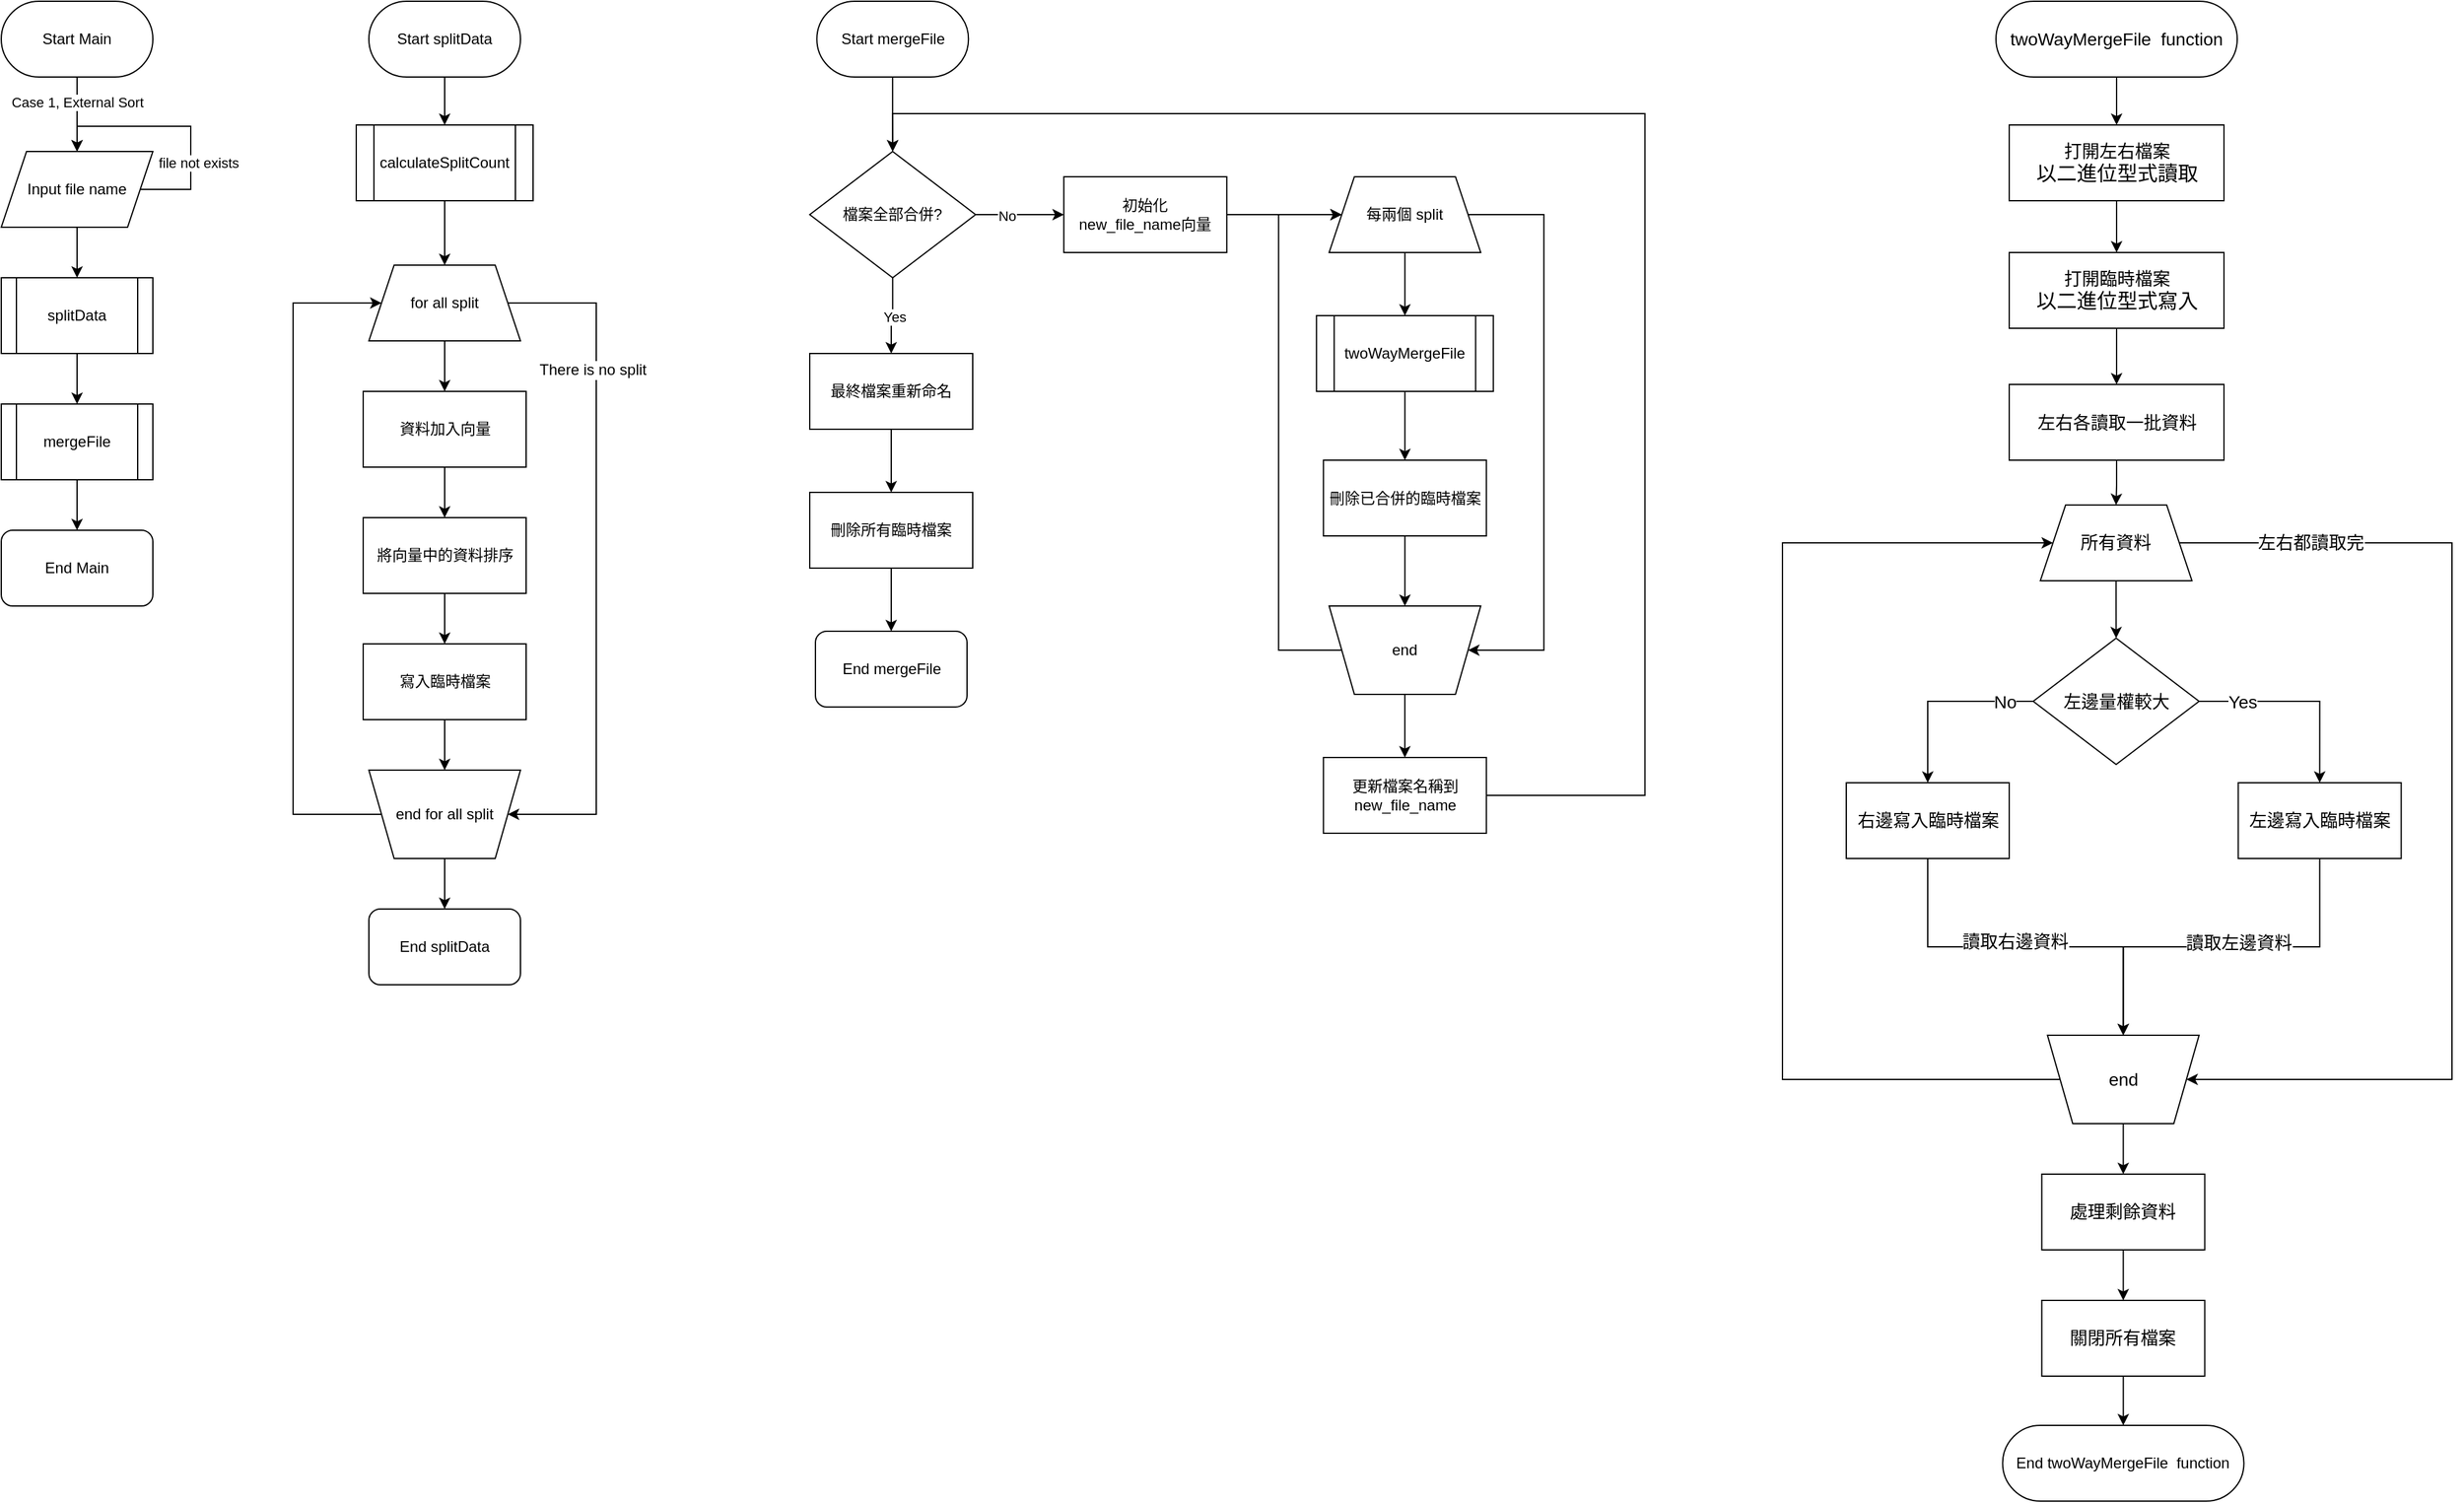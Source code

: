 <mxfile version="24.4.13" type="device">
  <diagram name="第 1 页" id="426w8ndumdTjLOu1qbh_">
    <mxGraphModel dx="2752" dy="1177" grid="1" gridSize="10" guides="1" tooltips="1" connect="1" arrows="1" fold="1" page="1" pageScale="1" pageWidth="827" pageHeight="1169" math="0" shadow="0">
      <root>
        <mxCell id="0" />
        <mxCell id="1" parent="0" />
        <mxCell id="klxmzzw3CdP3YXhZk6Qu-1" style="edgeStyle=orthogonalEdgeStyle;rounded=0;orthogonalLoop=1;jettySize=auto;html=1;entryX=0.5;entryY=0;entryDx=0;entryDy=0;" parent="1" source="klxmzzw3CdP3YXhZk6Qu-2" target="klxmzzw3CdP3YXhZk6Qu-7" edge="1">
          <mxGeometry relative="1" as="geometry" />
        </mxCell>
        <mxCell id="klxmzzw3CdP3YXhZk6Qu-2" value="Start Main" style="rounded=1;whiteSpace=wrap;html=1;arcSize=50;" parent="1" vertex="1">
          <mxGeometry x="100" y="41" width="120" height="60" as="geometry" />
        </mxCell>
        <mxCell id="klxmzzw3CdP3YXhZk6Qu-38" value="" style="edgeStyle=orthogonalEdgeStyle;rounded=0;orthogonalLoop=1;jettySize=auto;html=1;" parent="1" source="klxmzzw3CdP3YXhZk6Qu-7" target="klxmzzw3CdP3YXhZk6Qu-10" edge="1">
          <mxGeometry relative="1" as="geometry" />
        </mxCell>
        <mxCell id="klxmzzw3CdP3YXhZk6Qu-7" value="Input file name" style="shape=parallelogram;perimeter=parallelogramPerimeter;whiteSpace=wrap;html=1;fixedSize=1;" parent="1" vertex="1">
          <mxGeometry x="100" y="160" width="120" height="60" as="geometry" />
        </mxCell>
        <mxCell id="klxmzzw3CdP3YXhZk6Qu-25" value="" style="edgeStyle=orthogonalEdgeStyle;rounded=0;orthogonalLoop=1;jettySize=auto;html=1;" parent="1" source="klxmzzw3CdP3YXhZk6Qu-10" target="klxmzzw3CdP3YXhZk6Qu-24" edge="1">
          <mxGeometry relative="1" as="geometry" />
        </mxCell>
        <mxCell id="klxmzzw3CdP3YXhZk6Qu-10" value="splitData" style="shape=process;whiteSpace=wrap;html=1;backgroundOutline=1;" parent="1" vertex="1">
          <mxGeometry x="100" y="260" width="120" height="60" as="geometry" />
        </mxCell>
        <mxCell id="klxmzzw3CdP3YXhZk6Qu-12" value="End Main" style="rounded=1;whiteSpace=wrap;html=1;" parent="1" vertex="1">
          <mxGeometry x="100" y="460" width="120" height="60" as="geometry" />
        </mxCell>
        <mxCell id="klxmzzw3CdP3YXhZk6Qu-14" value="Start splitData" style="rounded=1;whiteSpace=wrap;html=1;arcSize=50;" parent="1" vertex="1">
          <mxGeometry x="391" y="41" width="120" height="60" as="geometry" />
        </mxCell>
        <mxCell id="klxmzzw3CdP3YXhZk6Qu-44" value="" style="edgeStyle=orthogonalEdgeStyle;rounded=0;orthogonalLoop=1;jettySize=auto;html=1;" parent="1" source="klxmzzw3CdP3YXhZk6Qu-16" target="klxmzzw3CdP3YXhZk6Qu-42" edge="1">
          <mxGeometry relative="1" as="geometry" />
        </mxCell>
        <mxCell id="klxmzzw3CdP3YXhZk6Qu-16" value="calculateSplitCount" style="shape=process;whiteSpace=wrap;html=1;backgroundOutline=1;" parent="1" vertex="1">
          <mxGeometry x="381" y="139" width="140" height="60" as="geometry" />
        </mxCell>
        <mxCell id="klxmzzw3CdP3YXhZk6Qu-17" value="End splitData" style="rounded=1;whiteSpace=wrap;html=1;" parent="1" vertex="1">
          <mxGeometry x="391" y="760" width="120" height="60" as="geometry" />
        </mxCell>
        <mxCell id="klxmzzw3CdP3YXhZk6Qu-18" value="" style="edgeStyle=orthogonalEdgeStyle;rounded=0;orthogonalLoop=1;jettySize=auto;html=1;exitX=0.5;exitY=1;exitDx=0;exitDy=0;" parent="1" source="klxmzzw3CdP3YXhZk6Qu-14" target="klxmzzw3CdP3YXhZk6Qu-16" edge="1">
          <mxGeometry relative="1" as="geometry">
            <mxPoint x="451" y="200" as="sourcePoint" />
          </mxGeometry>
        </mxCell>
        <mxCell id="klxmzzw3CdP3YXhZk6Qu-20" value="Case 1, External Sort" style="edgeLabel;html=1;align=center;verticalAlign=middle;resizable=0;points=[];" parent="1" vertex="1" connectable="0">
          <mxGeometry x="160" y="121" as="geometry" />
        </mxCell>
        <mxCell id="klxmzzw3CdP3YXhZk6Qu-21" style="edgeStyle=orthogonalEdgeStyle;rounded=0;orthogonalLoop=1;jettySize=auto;html=1;exitX=1;exitY=0.5;exitDx=0;exitDy=0;entryX=0.5;entryY=0;entryDx=0;entryDy=0;" parent="1" source="klxmzzw3CdP3YXhZk6Qu-7" target="klxmzzw3CdP3YXhZk6Qu-7" edge="1">
          <mxGeometry relative="1" as="geometry">
            <Array as="points">
              <mxPoint x="250" y="190" />
              <mxPoint x="250" y="140" />
              <mxPoint x="160" y="140" />
            </Array>
          </mxGeometry>
        </mxCell>
        <mxCell id="klxmzzw3CdP3YXhZk6Qu-22" value="file not exists" style="edgeLabel;html=1;align=center;verticalAlign=middle;resizable=0;points=[];" parent="1" vertex="1" connectable="0">
          <mxGeometry x="256" y="169" as="geometry" />
        </mxCell>
        <mxCell id="klxmzzw3CdP3YXhZk6Qu-26" value="" style="edgeStyle=orthogonalEdgeStyle;rounded=0;orthogonalLoop=1;jettySize=auto;html=1;" parent="1" source="klxmzzw3CdP3YXhZk6Qu-24" target="klxmzzw3CdP3YXhZk6Qu-12" edge="1">
          <mxGeometry relative="1" as="geometry" />
        </mxCell>
        <mxCell id="klxmzzw3CdP3YXhZk6Qu-24" value="mergeFile" style="shape=process;whiteSpace=wrap;html=1;backgroundOutline=1;" parent="1" vertex="1">
          <mxGeometry x="100" y="360" width="120" height="60" as="geometry" />
        </mxCell>
        <mxCell id="iQ1gvFv_g4WLFv94coC0-54" value="" style="edgeStyle=orthogonalEdgeStyle;rounded=0;orthogonalLoop=1;jettySize=auto;html=1;" parent="1" source="klxmzzw3CdP3YXhZk6Qu-31" target="iQ1gvFv_g4WLFv94coC0-22" edge="1">
          <mxGeometry relative="1" as="geometry" />
        </mxCell>
        <mxCell id="klxmzzw3CdP3YXhZk6Qu-31" value="Start mergeFile" style="rounded=1;whiteSpace=wrap;html=1;arcSize=50;" parent="1" vertex="1">
          <mxGeometry x="745.64" y="41" width="120" height="60" as="geometry" />
        </mxCell>
        <mxCell id="klxmzzw3CdP3YXhZk6Qu-34" value="End mergeFile" style="rounded=1;whiteSpace=wrap;html=1;" parent="1" vertex="1">
          <mxGeometry x="744.5" y="540" width="120" height="60" as="geometry" />
        </mxCell>
        <mxCell id="klxmzzw3CdP3YXhZk6Qu-47" style="edgeStyle=orthogonalEdgeStyle;rounded=0;orthogonalLoop=1;jettySize=auto;html=1;exitX=1;exitY=0.5;exitDx=0;exitDy=0;entryX=1;entryY=0.5;entryDx=0;entryDy=0;" parent="1" source="klxmzzw3CdP3YXhZk6Qu-42" target="klxmzzw3CdP3YXhZk6Qu-43" edge="1">
          <mxGeometry relative="1" as="geometry">
            <Array as="points">
              <mxPoint x="571" y="280" />
              <mxPoint x="571" y="685" />
            </Array>
          </mxGeometry>
        </mxCell>
        <mxCell id="klxmzzw3CdP3YXhZk6Qu-48" value="&lt;span style=&quot;font-size: 12px;&quot;&gt;There is no split&lt;/span&gt;" style="edgeLabel;html=1;align=center;verticalAlign=middle;resizable=0;points=[];" parent="klxmzzw3CdP3YXhZk6Qu-47" vertex="1" connectable="0">
          <mxGeometry x="-0.373" y="-3" relative="1" as="geometry">
            <mxPoint y="-48" as="offset" />
          </mxGeometry>
        </mxCell>
        <mxCell id="klxmzzw3CdP3YXhZk6Qu-51" value="" style="edgeStyle=orthogonalEdgeStyle;rounded=0;orthogonalLoop=1;jettySize=auto;html=1;" parent="1" source="klxmzzw3CdP3YXhZk6Qu-42" target="klxmzzw3CdP3YXhZk6Qu-50" edge="1">
          <mxGeometry relative="1" as="geometry" />
        </mxCell>
        <mxCell id="klxmzzw3CdP3YXhZk6Qu-42" value="for all split" style="shape=trapezoid;perimeter=trapezoidPerimeter;whiteSpace=wrap;html=1;fixedSize=1;" parent="1" vertex="1">
          <mxGeometry x="391.0" y="250" width="120" height="60" as="geometry" />
        </mxCell>
        <mxCell id="klxmzzw3CdP3YXhZk6Qu-46" value="" style="edgeStyle=orthogonalEdgeStyle;rounded=0;orthogonalLoop=1;jettySize=auto;html=1;" parent="1" source="klxmzzw3CdP3YXhZk6Qu-43" target="klxmzzw3CdP3YXhZk6Qu-17" edge="1">
          <mxGeometry relative="1" as="geometry" />
        </mxCell>
        <mxCell id="klxmzzw3CdP3YXhZk6Qu-49" style="edgeStyle=orthogonalEdgeStyle;rounded=0;orthogonalLoop=1;jettySize=auto;html=1;exitX=0;exitY=0.5;exitDx=0;exitDy=0;entryX=0;entryY=0.5;entryDx=0;entryDy=0;" parent="1" source="klxmzzw3CdP3YXhZk6Qu-43" target="klxmzzw3CdP3YXhZk6Qu-42" edge="1">
          <mxGeometry relative="1" as="geometry">
            <Array as="points">
              <mxPoint x="331" y="685" />
              <mxPoint x="331" y="280" />
            </Array>
          </mxGeometry>
        </mxCell>
        <mxCell id="klxmzzw3CdP3YXhZk6Qu-43" value="end for all split" style="shape=trapezoid;perimeter=trapezoidPerimeter;whiteSpace=wrap;fixedSize=1;rotation=0;verticalAlign=middle;horizontal=1;html=1;flipV=1;" parent="1" vertex="1">
          <mxGeometry x="391.0" y="650" width="120" height="70" as="geometry" />
        </mxCell>
        <mxCell id="klxmzzw3CdP3YXhZk6Qu-53" value="" style="edgeStyle=orthogonalEdgeStyle;rounded=0;orthogonalLoop=1;jettySize=auto;html=1;" parent="1" source="klxmzzw3CdP3YXhZk6Qu-50" target="klxmzzw3CdP3YXhZk6Qu-52" edge="1">
          <mxGeometry relative="1" as="geometry" />
        </mxCell>
        <mxCell id="klxmzzw3CdP3YXhZk6Qu-50" value="資料加入向量" style="rounded=0;whiteSpace=wrap;html=1;" parent="1" vertex="1">
          <mxGeometry x="386.5" y="350" width="129" height="60" as="geometry" />
        </mxCell>
        <mxCell id="klxmzzw3CdP3YXhZk6Qu-56" value="" style="edgeStyle=orthogonalEdgeStyle;rounded=0;orthogonalLoop=1;jettySize=auto;html=1;" parent="1" source="klxmzzw3CdP3YXhZk6Qu-52" target="klxmzzw3CdP3YXhZk6Qu-55" edge="1">
          <mxGeometry relative="1" as="geometry" />
        </mxCell>
        <mxCell id="klxmzzw3CdP3YXhZk6Qu-52" value="將向量中的資料排序" style="rounded=0;whiteSpace=wrap;html=1;" parent="1" vertex="1">
          <mxGeometry x="386.5" y="450" width="129" height="60" as="geometry" />
        </mxCell>
        <mxCell id="klxmzzw3CdP3YXhZk6Qu-57" value="" style="edgeStyle=orthogonalEdgeStyle;rounded=0;orthogonalLoop=1;jettySize=auto;html=1;" parent="1" source="klxmzzw3CdP3YXhZk6Qu-55" target="klxmzzw3CdP3YXhZk6Qu-43" edge="1">
          <mxGeometry relative="1" as="geometry" />
        </mxCell>
        <mxCell id="klxmzzw3CdP3YXhZk6Qu-55" value="寫入臨時檔案" style="rounded=0;whiteSpace=wrap;html=1;" parent="1" vertex="1">
          <mxGeometry x="386.5" y="550" width="129" height="60" as="geometry" />
        </mxCell>
        <mxCell id="iQ1gvFv_g4WLFv94coC0-34" value="" style="edgeStyle=orthogonalEdgeStyle;rounded=0;orthogonalLoop=1;jettySize=auto;html=1;" parent="1" source="iQ1gvFv_g4WLFv94coC0-22" target="iQ1gvFv_g4WLFv94coC0-33" edge="1">
          <mxGeometry relative="1" as="geometry" />
        </mxCell>
        <mxCell id="iQ1gvFv_g4WLFv94coC0-38" value="No" style="edgeLabel;html=1;align=center;verticalAlign=middle;resizable=0;points=[];" parent="iQ1gvFv_g4WLFv94coC0-34" vertex="1" connectable="0">
          <mxGeometry x="-0.318" y="-2" relative="1" as="geometry">
            <mxPoint y="-1" as="offset" />
          </mxGeometry>
        </mxCell>
        <mxCell id="iQ1gvFv_g4WLFv94coC0-40" value="" style="edgeStyle=orthogonalEdgeStyle;rounded=0;orthogonalLoop=1;jettySize=auto;html=1;" parent="1" source="iQ1gvFv_g4WLFv94coC0-22" target="iQ1gvFv_g4WLFv94coC0-39" edge="1">
          <mxGeometry relative="1" as="geometry" />
        </mxCell>
        <mxCell id="iQ1gvFv_g4WLFv94coC0-41" value="Yes" style="edgeLabel;html=1;align=center;verticalAlign=middle;resizable=0;points=[];" parent="iQ1gvFv_g4WLFv94coC0-40" vertex="1" connectable="0">
          <mxGeometry x="-0.017" y="1" relative="1" as="geometry">
            <mxPoint x="1" as="offset" />
          </mxGeometry>
        </mxCell>
        <mxCell id="iQ1gvFv_g4WLFv94coC0-22" value="檔案全部合併?" style="rhombus;whiteSpace=wrap;html=1;" parent="1" vertex="1">
          <mxGeometry x="740" y="160" width="131.28" height="100" as="geometry" />
        </mxCell>
        <mxCell id="iQ1gvFv_g4WLFv94coC0-37" value="" style="edgeStyle=orthogonalEdgeStyle;rounded=0;orthogonalLoop=1;jettySize=auto;html=1;" parent="1" source="iQ1gvFv_g4WLFv94coC0-28" target="iQ1gvFv_g4WLFv94coC0-36" edge="1">
          <mxGeometry relative="1" as="geometry" />
        </mxCell>
        <mxCell id="iQ1gvFv_g4WLFv94coC0-28" value="twoWayMergeFile" style="shape=process;whiteSpace=wrap;html=1;backgroundOutline=1;" parent="1" vertex="1">
          <mxGeometry x="1141.14" y="290" width="140" height="60" as="geometry" />
        </mxCell>
        <mxCell id="iQ1gvFv_g4WLFv94coC0-31" value="" style="edgeStyle=orthogonalEdgeStyle;rounded=0;orthogonalLoop=1;jettySize=auto;html=1;" parent="1" source="iQ1gvFv_g4WLFv94coC0-29" target="iQ1gvFv_g4WLFv94coC0-28" edge="1">
          <mxGeometry relative="1" as="geometry" />
        </mxCell>
        <mxCell id="iQ1gvFv_g4WLFv94coC0-49" style="edgeStyle=orthogonalEdgeStyle;rounded=0;orthogonalLoop=1;jettySize=auto;html=1;exitX=1;exitY=0.5;exitDx=0;exitDy=0;entryX=1;entryY=0.5;entryDx=0;entryDy=0;" parent="1" source="iQ1gvFv_g4WLFv94coC0-29" target="iQ1gvFv_g4WLFv94coC0-43" edge="1">
          <mxGeometry relative="1" as="geometry">
            <Array as="points">
              <mxPoint x="1321.14" y="210" />
              <mxPoint x="1321.14" y="555" />
            </Array>
          </mxGeometry>
        </mxCell>
        <mxCell id="iQ1gvFv_g4WLFv94coC0-29" value="每兩個 split" style="shape=trapezoid;perimeter=trapezoidPerimeter;whiteSpace=wrap;html=1;fixedSize=1;" parent="1" vertex="1">
          <mxGeometry x="1151.14" y="180" width="120" height="60" as="geometry" />
        </mxCell>
        <mxCell id="iQ1gvFv_g4WLFv94coC0-35" value="" style="edgeStyle=orthogonalEdgeStyle;rounded=0;orthogonalLoop=1;jettySize=auto;html=1;" parent="1" source="iQ1gvFv_g4WLFv94coC0-33" target="iQ1gvFv_g4WLFv94coC0-29" edge="1">
          <mxGeometry relative="1" as="geometry" />
        </mxCell>
        <mxCell id="iQ1gvFv_g4WLFv94coC0-33" value="初始化&lt;div&gt;&lt;span style=&quot;background-color: initial;&quot;&gt;new_file_name向量&lt;/span&gt;&lt;/div&gt;" style="rounded=0;whiteSpace=wrap;html=1;" parent="1" vertex="1">
          <mxGeometry x="941.14" y="180" width="129" height="60" as="geometry" />
        </mxCell>
        <mxCell id="iQ1gvFv_g4WLFv94coC0-44" value="" style="edgeStyle=orthogonalEdgeStyle;rounded=0;orthogonalLoop=1;jettySize=auto;html=1;" parent="1" source="iQ1gvFv_g4WLFv94coC0-36" target="iQ1gvFv_g4WLFv94coC0-43" edge="1">
          <mxGeometry relative="1" as="geometry" />
        </mxCell>
        <mxCell id="iQ1gvFv_g4WLFv94coC0-36" value="刪除已合併的臨時檔案" style="rounded=0;whiteSpace=wrap;html=1;" parent="1" vertex="1">
          <mxGeometry x="1146.64" y="404.5" width="129" height="60" as="geometry" />
        </mxCell>
        <mxCell id="iQ1gvFv_g4WLFv94coC0-57" value="" style="edgeStyle=orthogonalEdgeStyle;rounded=0;orthogonalLoop=1;jettySize=auto;html=1;" parent="1" source="iQ1gvFv_g4WLFv94coC0-39" target="iQ1gvFv_g4WLFv94coC0-56" edge="1">
          <mxGeometry relative="1" as="geometry" />
        </mxCell>
        <mxCell id="iQ1gvFv_g4WLFv94coC0-39" value="最終檔案重新命名" style="rounded=0;whiteSpace=wrap;html=1;" parent="1" vertex="1">
          <mxGeometry x="740" y="320" width="129" height="60" as="geometry" />
        </mxCell>
        <mxCell id="iQ1gvFv_g4WLFv94coC0-48" style="edgeStyle=orthogonalEdgeStyle;rounded=0;orthogonalLoop=1;jettySize=auto;html=1;exitX=0;exitY=0.5;exitDx=0;exitDy=0;entryX=0;entryY=0.5;entryDx=0;entryDy=0;" parent="1" source="iQ1gvFv_g4WLFv94coC0-43" target="iQ1gvFv_g4WLFv94coC0-29" edge="1">
          <mxGeometry relative="1" as="geometry">
            <Array as="points">
              <mxPoint x="1111.14" y="555" />
              <mxPoint x="1111.14" y="210" />
            </Array>
          </mxGeometry>
        </mxCell>
        <mxCell id="iQ1gvFv_g4WLFv94coC0-51" value="" style="edgeStyle=orthogonalEdgeStyle;rounded=0;orthogonalLoop=1;jettySize=auto;html=1;" parent="1" source="iQ1gvFv_g4WLFv94coC0-43" edge="1">
          <mxGeometry relative="1" as="geometry">
            <mxPoint x="1211.14" y="640" as="targetPoint" />
            <Array as="points">
              <mxPoint x="1211" y="640" />
              <mxPoint x="1211" y="640" />
            </Array>
          </mxGeometry>
        </mxCell>
        <mxCell id="iQ1gvFv_g4WLFv94coC0-43" value="end" style="shape=trapezoid;perimeter=trapezoidPerimeter;whiteSpace=wrap;fixedSize=1;rotation=0;verticalAlign=middle;horizontal=1;html=1;flipV=1;" parent="1" vertex="1">
          <mxGeometry x="1151.14" y="520" width="120" height="70" as="geometry" />
        </mxCell>
        <mxCell id="iQ1gvFv_g4WLFv94coC0-55" style="edgeStyle=orthogonalEdgeStyle;rounded=0;orthogonalLoop=1;jettySize=auto;html=1;exitX=1;exitY=0.5;exitDx=0;exitDy=0;entryX=0.5;entryY=0;entryDx=0;entryDy=0;" parent="1" source="iQ1gvFv_g4WLFv94coC0-50" target="iQ1gvFv_g4WLFv94coC0-22" edge="1">
          <mxGeometry relative="1" as="geometry">
            <Array as="points">
              <mxPoint x="1401.14" y="670" />
              <mxPoint x="1401.14" y="130" />
              <mxPoint x="806.14" y="130" />
            </Array>
          </mxGeometry>
        </mxCell>
        <mxCell id="iQ1gvFv_g4WLFv94coC0-50" value="更新檔案名稱到new_file_name" style="rounded=0;whiteSpace=wrap;html=1;" parent="1" vertex="1">
          <mxGeometry x="1146.64" y="640" width="129" height="60" as="geometry" />
        </mxCell>
        <mxCell id="iQ1gvFv_g4WLFv94coC0-58" value="" style="edgeStyle=orthogonalEdgeStyle;rounded=0;orthogonalLoop=1;jettySize=auto;html=1;" parent="1" source="iQ1gvFv_g4WLFv94coC0-56" target="klxmzzw3CdP3YXhZk6Qu-34" edge="1">
          <mxGeometry relative="1" as="geometry" />
        </mxCell>
        <mxCell id="iQ1gvFv_g4WLFv94coC0-56" value="刪除所有臨時檔案" style="rounded=0;whiteSpace=wrap;html=1;" parent="1" vertex="1">
          <mxGeometry x="740" y="430" width="129" height="60" as="geometry" />
        </mxCell>
        <mxCell id="iQ1gvFv_g4WLFv94coC0-62" value="" style="edgeStyle=orthogonalEdgeStyle;rounded=0;orthogonalLoop=1;jettySize=auto;html=1;" parent="1" source="iQ1gvFv_g4WLFv94coC0-60" target="iQ1gvFv_g4WLFv94coC0-61" edge="1">
          <mxGeometry relative="1" as="geometry" />
        </mxCell>
        <mxCell id="iQ1gvFv_g4WLFv94coC0-60" value="&lt;font style=&quot;font-size: 14px;&quot;&gt;twoWayMergeFile&amp;nbsp; function&lt;/font&gt;" style="rounded=1;whiteSpace=wrap;html=1;arcSize=50;" parent="1" vertex="1">
          <mxGeometry x="1679" y="41" width="191" height="60" as="geometry" />
        </mxCell>
        <mxCell id="iQ1gvFv_g4WLFv94coC0-68" value="" style="edgeStyle=orthogonalEdgeStyle;rounded=0;orthogonalLoop=1;jettySize=auto;html=1;" parent="1" source="iQ1gvFv_g4WLFv94coC0-61" target="iQ1gvFv_g4WLFv94coC0-67" edge="1">
          <mxGeometry relative="1" as="geometry" />
        </mxCell>
        <mxCell id="iQ1gvFv_g4WLFv94coC0-61" value="&lt;font style=&quot;font-size: 14px;&quot;&gt;打開左右檔案&lt;/font&gt;&lt;div&gt;&lt;font size=&quot;3&quot;&gt;以二進位型式讀取&lt;/font&gt;&lt;/div&gt;" style="rounded=0;whiteSpace=wrap;html=1;" parent="1" vertex="1">
          <mxGeometry x="1689.5" y="139" width="170" height="60" as="geometry" />
        </mxCell>
        <mxCell id="iQ1gvFv_g4WLFv94coC0-91" value="" style="edgeStyle=orthogonalEdgeStyle;rounded=0;orthogonalLoop=1;jettySize=auto;html=1;" parent="1" source="iQ1gvFv_g4WLFv94coC0-63" target="iQ1gvFv_g4WLFv94coC0-90" edge="1">
          <mxGeometry relative="1" as="geometry" />
        </mxCell>
        <mxCell id="iQ1gvFv_g4WLFv94coC0-63" value="&lt;font style=&quot;font-size: 14px;&quot;&gt;左右各讀取一批資料&lt;/font&gt;" style="rounded=0;whiteSpace=wrap;html=1;" parent="1" vertex="1">
          <mxGeometry x="1689.5" y="344.5" width="170" height="60" as="geometry" />
        </mxCell>
        <mxCell id="iQ1gvFv_g4WLFv94coC0-69" value="" style="edgeStyle=orthogonalEdgeStyle;rounded=0;orthogonalLoop=1;jettySize=auto;html=1;" parent="1" source="iQ1gvFv_g4WLFv94coC0-67" target="iQ1gvFv_g4WLFv94coC0-63" edge="1">
          <mxGeometry relative="1" as="geometry" />
        </mxCell>
        <mxCell id="iQ1gvFv_g4WLFv94coC0-67" value="&lt;font style=&quot;font-size: 14px;&quot;&gt;打開臨時檔案&lt;/font&gt;&lt;div&gt;&lt;font size=&quot;3&quot;&gt;以二進位型式寫入&lt;/font&gt;&lt;/div&gt;" style="rounded=0;whiteSpace=wrap;html=1;" parent="1" vertex="1">
          <mxGeometry x="1689.5" y="240" width="170" height="60" as="geometry" />
        </mxCell>
        <mxCell id="iQ1gvFv_g4WLFv94coC0-100" style="edgeStyle=orthogonalEdgeStyle;rounded=0;orthogonalLoop=1;jettySize=auto;html=1;exitX=1;exitY=0.5;exitDx=0;exitDy=0;entryX=0.5;entryY=0;entryDx=0;entryDy=0;" parent="1" source="iQ1gvFv_g4WLFv94coC0-73" target="iQ1gvFv_g4WLFv94coC0-99" edge="1">
          <mxGeometry relative="1" as="geometry" />
        </mxCell>
        <mxCell id="iQ1gvFv_g4WLFv94coC0-101" value="&lt;font style=&quot;font-size: 14px;&quot;&gt;Yes&lt;/font&gt;" style="edgeLabel;html=1;align=center;verticalAlign=middle;resizable=0;points=[];" parent="iQ1gvFv_g4WLFv94coC0-100" vertex="1" connectable="0">
          <mxGeometry x="-0.608" y="2" relative="1" as="geometry">
            <mxPoint x="2" y="2" as="offset" />
          </mxGeometry>
        </mxCell>
        <mxCell id="iQ1gvFv_g4WLFv94coC0-103" style="edgeStyle=orthogonalEdgeStyle;rounded=0;orthogonalLoop=1;jettySize=auto;html=1;exitX=0;exitY=0.5;exitDx=0;exitDy=0;entryX=0.5;entryY=0;entryDx=0;entryDy=0;" parent="1" source="iQ1gvFv_g4WLFv94coC0-73" target="iQ1gvFv_g4WLFv94coC0-102" edge="1">
          <mxGeometry relative="1" as="geometry" />
        </mxCell>
        <mxCell id="iQ1gvFv_g4WLFv94coC0-104" value="&lt;font style=&quot;font-size: 14px;&quot;&gt;No&lt;/font&gt;" style="edgeLabel;html=1;align=center;verticalAlign=middle;resizable=0;points=[];" parent="iQ1gvFv_g4WLFv94coC0-103" vertex="1" connectable="0">
          <mxGeometry x="-0.629" y="-2" relative="1" as="geometry">
            <mxPoint x="5" y="2" as="offset" />
          </mxGeometry>
        </mxCell>
        <mxCell id="iQ1gvFv_g4WLFv94coC0-73" value="&lt;font style=&quot;font-size: 14px;&quot;&gt;左邊量權較大&lt;/font&gt;" style="rhombus;whiteSpace=wrap;html=1;" parent="1" vertex="1">
          <mxGeometry x="1708.5" y="545.5" width="131.28" height="100" as="geometry" />
        </mxCell>
        <mxCell id="iQ1gvFv_g4WLFv94coC0-95" style="edgeStyle=orthogonalEdgeStyle;rounded=0;orthogonalLoop=1;jettySize=auto;html=1;exitX=0;exitY=0.5;exitDx=0;exitDy=0;entryX=0;entryY=0.5;entryDx=0;entryDy=0;" parent="1" source="iQ1gvFv_g4WLFv94coC0-86" target="iQ1gvFv_g4WLFv94coC0-90" edge="1">
          <mxGeometry relative="1" as="geometry">
            <Array as="points">
              <mxPoint x="1510" y="895" />
              <mxPoint x="1510" y="470" />
            </Array>
          </mxGeometry>
        </mxCell>
        <mxCell id="iQ1gvFv_g4WLFv94coC0-113" value="" style="edgeStyle=orthogonalEdgeStyle;rounded=0;orthogonalLoop=1;jettySize=auto;html=1;" parent="1" source="iQ1gvFv_g4WLFv94coC0-86" target="iQ1gvFv_g4WLFv94coC0-112" edge="1">
          <mxGeometry relative="1" as="geometry" />
        </mxCell>
        <mxCell id="iQ1gvFv_g4WLFv94coC0-86" value="&lt;font style=&quot;font-size: 14px;&quot;&gt;end&lt;/font&gt;" style="shape=trapezoid;perimeter=trapezoidPerimeter;whiteSpace=wrap;fixedSize=1;rotation=0;verticalAlign=middle;horizontal=1;html=1;flipV=1;" parent="1" vertex="1">
          <mxGeometry x="1719.78" y="860" width="120" height="70" as="geometry" />
        </mxCell>
        <mxCell id="iQ1gvFv_g4WLFv94coC0-96" style="edgeStyle=orthogonalEdgeStyle;rounded=0;orthogonalLoop=1;jettySize=auto;html=1;exitX=1;exitY=0.5;exitDx=0;exitDy=0;entryX=1;entryY=0.5;entryDx=0;entryDy=0;" parent="1" source="iQ1gvFv_g4WLFv94coC0-90" target="iQ1gvFv_g4WLFv94coC0-86" edge="1">
          <mxGeometry relative="1" as="geometry">
            <Array as="points">
              <mxPoint x="2040" y="470" />
              <mxPoint x="2040" y="895" />
            </Array>
          </mxGeometry>
        </mxCell>
        <mxCell id="iQ1gvFv_g4WLFv94coC0-97" value="&lt;font style=&quot;font-size: 14px;&quot;&gt;左右都讀取完&lt;/font&gt;" style="edgeLabel;html=1;align=center;verticalAlign=middle;resizable=0;points=[];" parent="iQ1gvFv_g4WLFv94coC0-96" vertex="1" connectable="0">
          <mxGeometry x="-0.782" y="5" relative="1" as="geometry">
            <mxPoint x="11" y="5" as="offset" />
          </mxGeometry>
        </mxCell>
        <mxCell id="iQ1gvFv_g4WLFv94coC0-98" value="" style="edgeStyle=orthogonalEdgeStyle;rounded=0;orthogonalLoop=1;jettySize=auto;html=1;" parent="1" source="iQ1gvFv_g4WLFv94coC0-90" target="iQ1gvFv_g4WLFv94coC0-73" edge="1">
          <mxGeometry relative="1" as="geometry" />
        </mxCell>
        <mxCell id="iQ1gvFv_g4WLFv94coC0-90" value="&lt;font style=&quot;font-size: 14px;&quot;&gt;所有資料&lt;/font&gt;" style="shape=trapezoid;perimeter=trapezoidPerimeter;whiteSpace=wrap;html=1;fixedSize=1;" parent="1" vertex="1">
          <mxGeometry x="1714.14" y="440" width="120" height="60" as="geometry" />
        </mxCell>
        <mxCell id="iQ1gvFv_g4WLFv94coC0-109" style="edgeStyle=orthogonalEdgeStyle;rounded=0;orthogonalLoop=1;jettySize=auto;html=1;exitX=0.5;exitY=1;exitDx=0;exitDy=0;entryX=0.5;entryY=0;entryDx=0;entryDy=0;" parent="1" source="iQ1gvFv_g4WLFv94coC0-99" target="iQ1gvFv_g4WLFv94coC0-86" edge="1">
          <mxGeometry relative="1" as="geometry" />
        </mxCell>
        <mxCell id="iQ1gvFv_g4WLFv94coC0-99" value="&lt;font style=&quot;font-size: 14px;&quot;&gt;左邊寫入臨時檔案&lt;/font&gt;" style="rounded=0;whiteSpace=wrap;html=1;" parent="1" vertex="1">
          <mxGeometry x="1870.78" y="660" width="129" height="60" as="geometry" />
        </mxCell>
        <mxCell id="iQ1gvFv_g4WLFv94coC0-108" style="edgeStyle=orthogonalEdgeStyle;rounded=0;orthogonalLoop=1;jettySize=auto;html=1;exitX=0.5;exitY=1;exitDx=0;exitDy=0;entryX=0.5;entryY=0;entryDx=0;entryDy=0;" parent="1" source="iQ1gvFv_g4WLFv94coC0-102" target="iQ1gvFv_g4WLFv94coC0-86" edge="1">
          <mxGeometry relative="1" as="geometry" />
        </mxCell>
        <mxCell id="iQ1gvFv_g4WLFv94coC0-110" value="&lt;font style=&quot;font-size: 14px;&quot;&gt;讀取右邊資料&lt;/font&gt;" style="edgeLabel;html=1;align=center;verticalAlign=middle;resizable=0;points=[];" parent="iQ1gvFv_g4WLFv94coC0-108" vertex="1" connectable="0">
          <mxGeometry x="-0.205" y="-3" relative="1" as="geometry">
            <mxPoint x="22" y="-7" as="offset" />
          </mxGeometry>
        </mxCell>
        <mxCell id="iQ1gvFv_g4WLFv94coC0-102" value="&lt;font style=&quot;font-size: 14px;&quot;&gt;右邊寫入臨時檔案&lt;/font&gt;" style="rounded=0;whiteSpace=wrap;html=1;" parent="1" vertex="1">
          <mxGeometry x="1560.5" y="660" width="129" height="60" as="geometry" />
        </mxCell>
        <mxCell id="iQ1gvFv_g4WLFv94coC0-111" value="&lt;font style=&quot;font-size: 14px;&quot;&gt;讀取左邊資料&lt;/font&gt;" style="edgeLabel;html=1;align=center;verticalAlign=middle;resizable=0;points=[];" parent="1" vertex="1" connectable="0">
          <mxGeometry x="1870.784" y="786.999" as="geometry" />
        </mxCell>
        <mxCell id="iQ1gvFv_g4WLFv94coC0-115" value="" style="edgeStyle=orthogonalEdgeStyle;rounded=0;orthogonalLoop=1;jettySize=auto;html=1;" parent="1" source="iQ1gvFv_g4WLFv94coC0-112" target="iQ1gvFv_g4WLFv94coC0-114" edge="1">
          <mxGeometry relative="1" as="geometry" />
        </mxCell>
        <mxCell id="iQ1gvFv_g4WLFv94coC0-112" value="&lt;font style=&quot;font-size: 14px;&quot;&gt;處理剩餘資料&lt;/font&gt;" style="rounded=0;whiteSpace=wrap;html=1;" parent="1" vertex="1">
          <mxGeometry x="1715.28" y="970" width="129" height="60" as="geometry" />
        </mxCell>
        <mxCell id="iQ1gvFv_g4WLFv94coC0-117" value="" style="edgeStyle=orthogonalEdgeStyle;rounded=0;orthogonalLoop=1;jettySize=auto;html=1;" parent="1" source="iQ1gvFv_g4WLFv94coC0-114" target="iQ1gvFv_g4WLFv94coC0-116" edge="1">
          <mxGeometry relative="1" as="geometry" />
        </mxCell>
        <mxCell id="iQ1gvFv_g4WLFv94coC0-114" value="&lt;font style=&quot;font-size: 14px;&quot;&gt;關閉所有檔案&lt;/font&gt;" style="rounded=0;whiteSpace=wrap;html=1;" parent="1" vertex="1">
          <mxGeometry x="1715.28" y="1070" width="129" height="60" as="geometry" />
        </mxCell>
        <mxCell id="iQ1gvFv_g4WLFv94coC0-116" value="&lt;font style=&quot;font-size: 12px;&quot;&gt;End twoWayMergeFile&amp;nbsp; function&lt;/font&gt;" style="rounded=1;whiteSpace=wrap;html=1;arcSize=50;" parent="1" vertex="1">
          <mxGeometry x="1684.28" y="1169" width="191" height="60" as="geometry" />
        </mxCell>
        <mxCell id="9s4zQHbwy0UA87qogMQk-2" style="edgeStyle=orthogonalEdgeStyle;rounded=0;orthogonalLoop=1;jettySize=auto;html=1;exitX=0.5;exitY=1;exitDx=0;exitDy=0;" edge="1" parent="1" source="iQ1gvFv_g4WLFv94coC0-114" target="iQ1gvFv_g4WLFv94coC0-114">
          <mxGeometry relative="1" as="geometry" />
        </mxCell>
      </root>
    </mxGraphModel>
  </diagram>
</mxfile>
